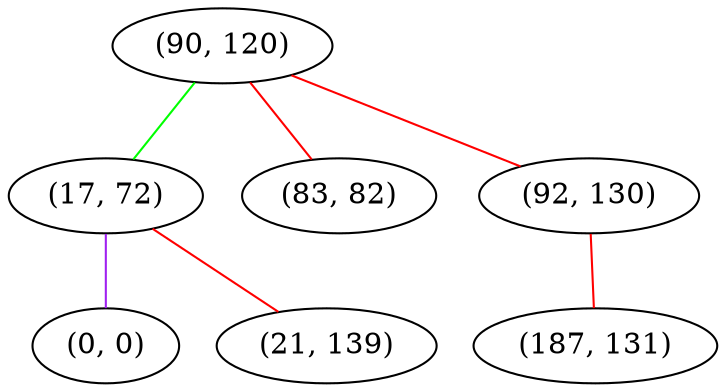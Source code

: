 graph "" {
"(90, 120)";
"(17, 72)";
"(0, 0)";
"(83, 82)";
"(92, 130)";
"(21, 139)";
"(187, 131)";
"(90, 120)" -- "(92, 130)"  [color=red, key=0, weight=1];
"(90, 120)" -- "(17, 72)"  [color=green, key=0, weight=2];
"(90, 120)" -- "(83, 82)"  [color=red, key=0, weight=1];
"(17, 72)" -- "(0, 0)"  [color=purple, key=0, weight=4];
"(17, 72)" -- "(21, 139)"  [color=red, key=0, weight=1];
"(92, 130)" -- "(187, 131)"  [color=red, key=0, weight=1];
}
